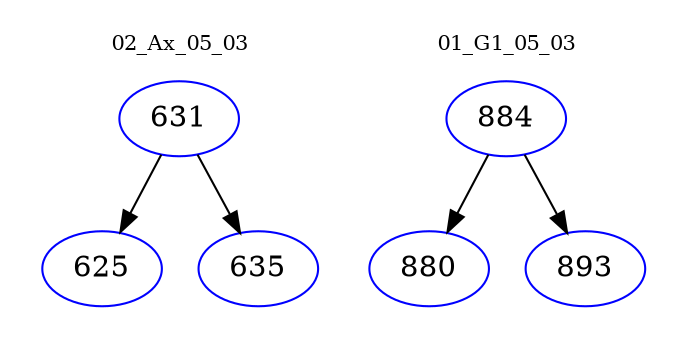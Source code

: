 digraph{
subgraph cluster_0 {
color = white
label = "02_Ax_05_03";
fontsize=10;
T0_631 [label="631", color="blue"]
T0_631 -> T0_625 [color="black"]
T0_625 [label="625", color="blue"]
T0_631 -> T0_635 [color="black"]
T0_635 [label="635", color="blue"]
}
subgraph cluster_1 {
color = white
label = "01_G1_05_03";
fontsize=10;
T1_884 [label="884", color="blue"]
T1_884 -> T1_880 [color="black"]
T1_880 [label="880", color="blue"]
T1_884 -> T1_893 [color="black"]
T1_893 [label="893", color="blue"]
}
}
